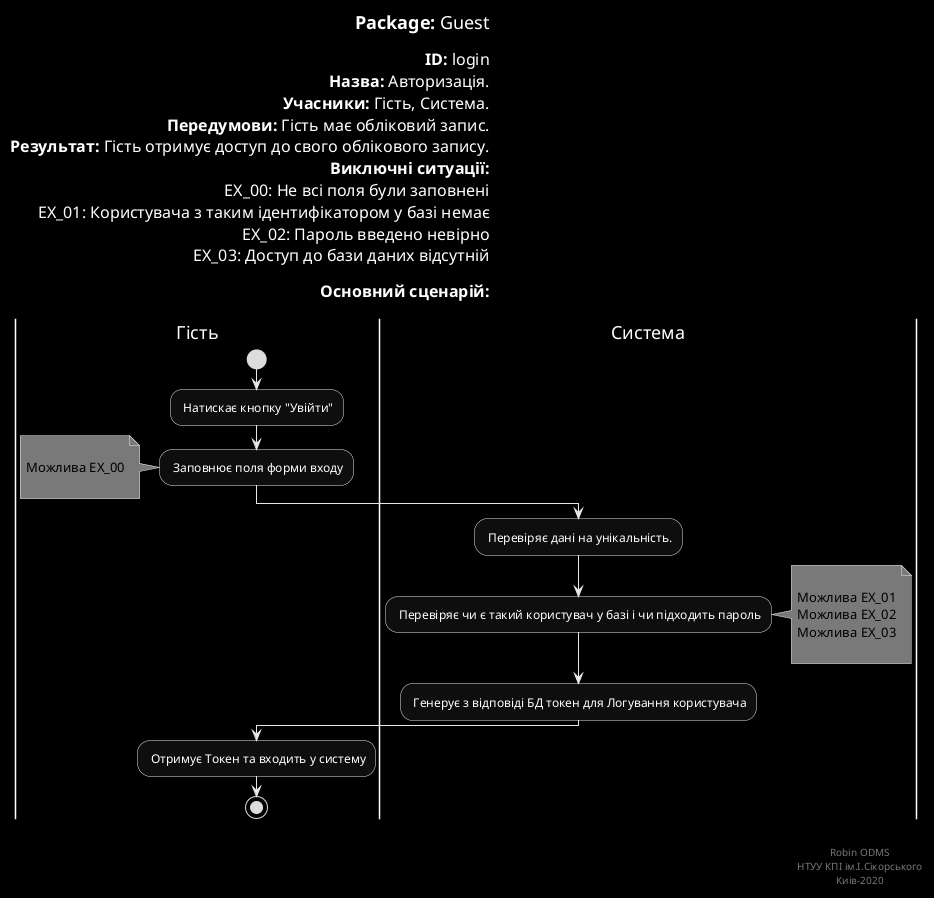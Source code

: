 @startuml login
skinparam monochrome reverse
skinparam ArchimateBackgroundColor #ffffff
skinparam	shadowing false
skinparam Note {
	BackgroundColor #f85658
	FontColor #ffffff
}

left header
<font color=000 size=18><b>Package:</b> Guest

<font color=000 size=16><b>ID:</b> login
<font color=000 size=16><b>Назва:</b> Авторизація.
<font color=000 size=16><b>Учасники:</b> Гість, Система.
<font color=000 size=16><b>Передумови:</b> Гість має обліковий запис.
<font color=000 size=16><b>Результат:</b> Гість отримує доступ до свого облікового запису.
<font color=000 size=16><b>Виключні ситуації:</b>
<font color=000 size=16> EX_00: Не всі поля були заповнені
<font color=000 size=16> EX_01: Користувача з таким ідентифікатором у базі немає
<font color=000 size=16> EX_02: Пароль введено невірно
<font color=000 size=16> EX_03: Доступ до бази даних відсутній

<font color=000 size=16><b>Основний сценарій:</b>

end header

|Гість|
start
: Натискає кнопку "Увійти";

: Заповнює поля форми входу;
note left

	Можлива EX_00

end note

|Система|

: Перевіряє дані на унікальність.;

: Перевіряє чи є такий користувач у базі і чи підходить пароль;

note right

	Можлива EX_01
	Можлива EX_02
	Можлива EX_03

end note

: Генерує з відповіді БД токен для Логування користувача;

|Гість|

: Отримує Токен та входить у систему;

stop;

right footer


Robin ODMS
НТУУ КПІ ім.І.Сікорського
Киів-2020
end footer

@enduml